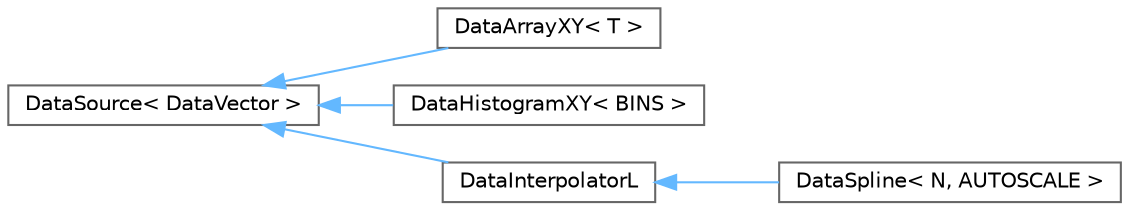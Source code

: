 digraph "Graphical Class Hierarchy"
{
 // LATEX_PDF_SIZE
  bgcolor="transparent";
  edge [fontname=Helvetica,fontsize=10,labelfontname=Helvetica,labelfontsize=10];
  node [fontname=Helvetica,fontsize=10,shape=box,height=0.2,width=0.4];
  rankdir="LR";
  Node0 [label="DataSource\< DataVector \>",height=0.2,width=0.4,color="grey40", fillcolor="white", style="filled",URL="$class_data_source.html",tooltip=" "];
  Node0 -> Node1 [dir="back",color="steelblue1",style="solid"];
  Node1 [label="DataArrayXY\< T \>",height=0.2,width=0.4,color="grey40", fillcolor="white", style="filled",URL="$class_data_array_x_y.html",tooltip="Data source obtained from a C array."];
  Node0 -> Node2 [dir="back",color="steelblue1",style="solid"];
  Node2 [label="DataHistogramXY\< BINS \>",height=0.2,width=0.4,color="grey40", fillcolor="white", style="filled",URL="$class_data_histogram_x_y.html",tooltip="Vector data source generated by counting the frequencies of data points from a given data source."];
  Node0 -> Node3 [dir="back",color="steelblue1",style="solid"];
  Node3 [label="DataInterpolatorL",height=0.2,width=0.4,color="grey40", fillcolor="white", style="filled",URL="$class_data_interpolator_l.html",tooltip="Vector data source vector generated by interpolating the data point of a give data source."];
  Node3 -> Node4 [dir="back",color="steelblue1",style="solid"];
  Node4 [label="DataSpline\< N, AUTOSCALE \>",height=0.2,width=0.4,color="grey40", fillcolor="white", style="filled",URL="$class_data_spline.html",tooltip="Vector data source generated by interpolating the data point of a give data source."];
}
